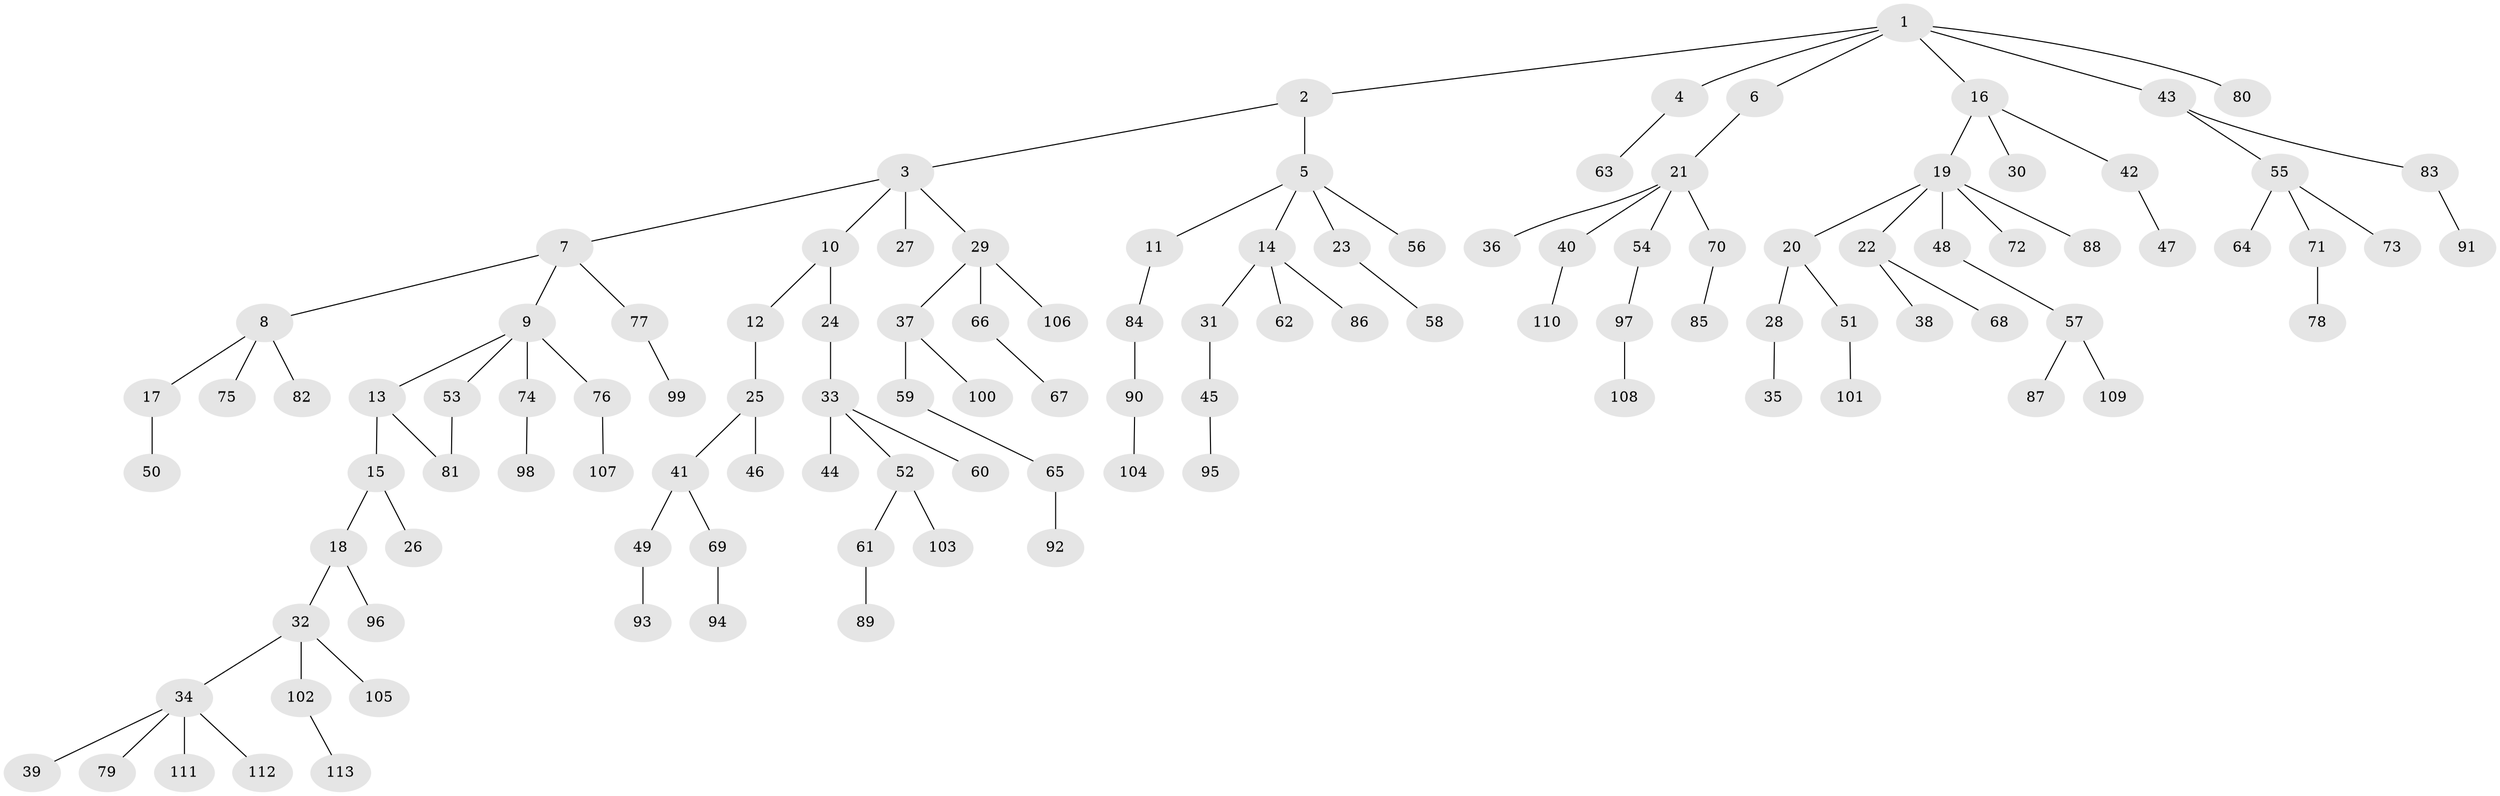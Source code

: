 // Generated by graph-tools (version 1.1) at 2025/42/03/09/25 04:42:13]
// undirected, 113 vertices, 113 edges
graph export_dot {
graph [start="1"]
  node [color=gray90,style=filled];
  1;
  2;
  3;
  4;
  5;
  6;
  7;
  8;
  9;
  10;
  11;
  12;
  13;
  14;
  15;
  16;
  17;
  18;
  19;
  20;
  21;
  22;
  23;
  24;
  25;
  26;
  27;
  28;
  29;
  30;
  31;
  32;
  33;
  34;
  35;
  36;
  37;
  38;
  39;
  40;
  41;
  42;
  43;
  44;
  45;
  46;
  47;
  48;
  49;
  50;
  51;
  52;
  53;
  54;
  55;
  56;
  57;
  58;
  59;
  60;
  61;
  62;
  63;
  64;
  65;
  66;
  67;
  68;
  69;
  70;
  71;
  72;
  73;
  74;
  75;
  76;
  77;
  78;
  79;
  80;
  81;
  82;
  83;
  84;
  85;
  86;
  87;
  88;
  89;
  90;
  91;
  92;
  93;
  94;
  95;
  96;
  97;
  98;
  99;
  100;
  101;
  102;
  103;
  104;
  105;
  106;
  107;
  108;
  109;
  110;
  111;
  112;
  113;
  1 -- 2;
  1 -- 4;
  1 -- 6;
  1 -- 16;
  1 -- 43;
  1 -- 80;
  2 -- 3;
  2 -- 5;
  3 -- 7;
  3 -- 10;
  3 -- 27;
  3 -- 29;
  4 -- 63;
  5 -- 11;
  5 -- 14;
  5 -- 23;
  5 -- 56;
  6 -- 21;
  7 -- 8;
  7 -- 9;
  7 -- 77;
  8 -- 17;
  8 -- 75;
  8 -- 82;
  9 -- 13;
  9 -- 53;
  9 -- 74;
  9 -- 76;
  10 -- 12;
  10 -- 24;
  11 -- 84;
  12 -- 25;
  13 -- 15;
  13 -- 81;
  14 -- 31;
  14 -- 62;
  14 -- 86;
  15 -- 18;
  15 -- 26;
  16 -- 19;
  16 -- 30;
  16 -- 42;
  17 -- 50;
  18 -- 32;
  18 -- 96;
  19 -- 20;
  19 -- 22;
  19 -- 48;
  19 -- 72;
  19 -- 88;
  20 -- 28;
  20 -- 51;
  21 -- 36;
  21 -- 40;
  21 -- 54;
  21 -- 70;
  22 -- 38;
  22 -- 68;
  23 -- 58;
  24 -- 33;
  25 -- 41;
  25 -- 46;
  28 -- 35;
  29 -- 37;
  29 -- 66;
  29 -- 106;
  31 -- 45;
  32 -- 34;
  32 -- 102;
  32 -- 105;
  33 -- 44;
  33 -- 52;
  33 -- 60;
  34 -- 39;
  34 -- 79;
  34 -- 111;
  34 -- 112;
  37 -- 59;
  37 -- 100;
  40 -- 110;
  41 -- 49;
  41 -- 69;
  42 -- 47;
  43 -- 55;
  43 -- 83;
  45 -- 95;
  48 -- 57;
  49 -- 93;
  51 -- 101;
  52 -- 61;
  52 -- 103;
  53 -- 81;
  54 -- 97;
  55 -- 64;
  55 -- 71;
  55 -- 73;
  57 -- 87;
  57 -- 109;
  59 -- 65;
  61 -- 89;
  65 -- 92;
  66 -- 67;
  69 -- 94;
  70 -- 85;
  71 -- 78;
  74 -- 98;
  76 -- 107;
  77 -- 99;
  83 -- 91;
  84 -- 90;
  90 -- 104;
  97 -- 108;
  102 -- 113;
}

